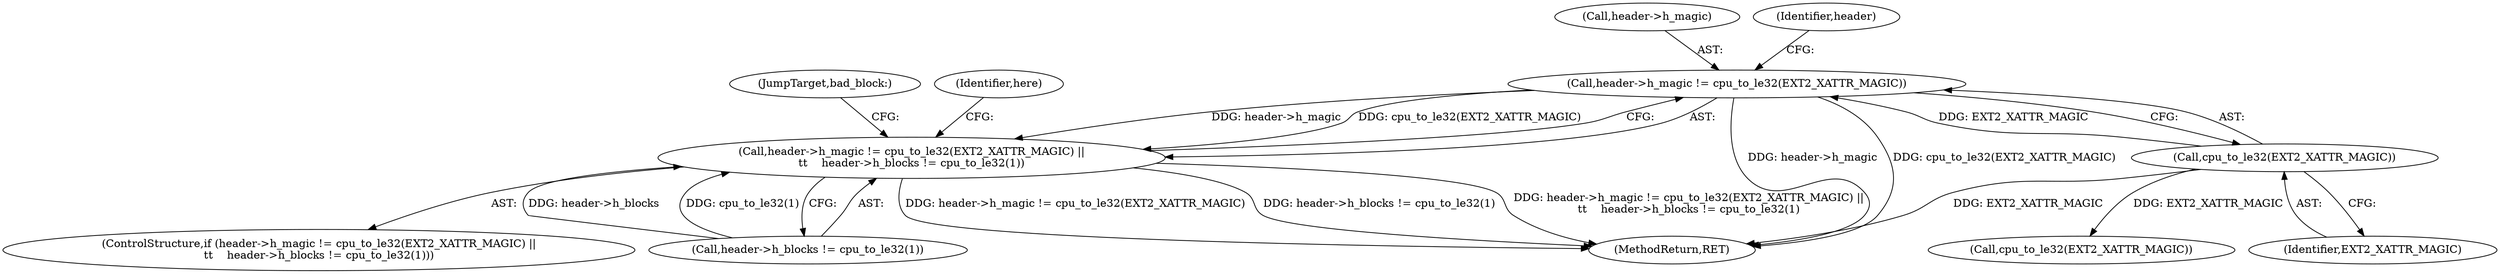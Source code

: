 digraph "0_linux_be0726d33cb8f411945884664924bed3cb8c70ee_10@pointer" {
"1000259" [label="(Call,header->h_magic != cpu_to_le32(EXT2_XATTR_MAGIC))"];
"1000263" [label="(Call,cpu_to_le32(EXT2_XATTR_MAGIC))"];
"1000258" [label="(Call,header->h_magic != cpu_to_le32(EXT2_XATTR_MAGIC) ||\n\t\t    header->h_blocks != cpu_to_le32(1))"];
"1000272" [label="(JumpTarget,bad_block:)"];
"1000260" [label="(Call,header->h_magic)"];
"1000258" [label="(Call,header->h_magic != cpu_to_le32(EXT2_XATTR_MAGIC) ||\n\t\t    header->h_blocks != cpu_to_le32(1))"];
"1000259" [label="(Call,header->h_magic != cpu_to_le32(EXT2_XATTR_MAGIC))"];
"1000267" [label="(Identifier,header)"];
"1000264" [label="(Identifier,EXT2_XATTR_MAGIC)"];
"1000265" [label="(Call,header->h_blocks != cpu_to_le32(1))"];
"1000257" [label="(ControlStructure,if (header->h_magic != cpu_to_le32(EXT2_XATTR_MAGIC) ||\n\t\t    header->h_blocks != cpu_to_le32(1)))"];
"1001019" [label="(MethodReturn,RET)"];
"1000673" [label="(Call,cpu_to_le32(EXT2_XATTR_MAGIC))"];
"1000263" [label="(Call,cpu_to_le32(EXT2_XATTR_MAGIC))"];
"1000290" [label="(Identifier,here)"];
"1000259" -> "1000258"  [label="AST: "];
"1000259" -> "1000263"  [label="CFG: "];
"1000260" -> "1000259"  [label="AST: "];
"1000263" -> "1000259"  [label="AST: "];
"1000267" -> "1000259"  [label="CFG: "];
"1000258" -> "1000259"  [label="CFG: "];
"1000259" -> "1001019"  [label="DDG: header->h_magic"];
"1000259" -> "1001019"  [label="DDG: cpu_to_le32(EXT2_XATTR_MAGIC)"];
"1000259" -> "1000258"  [label="DDG: header->h_magic"];
"1000259" -> "1000258"  [label="DDG: cpu_to_le32(EXT2_XATTR_MAGIC)"];
"1000263" -> "1000259"  [label="DDG: EXT2_XATTR_MAGIC"];
"1000263" -> "1000264"  [label="CFG: "];
"1000264" -> "1000263"  [label="AST: "];
"1000263" -> "1001019"  [label="DDG: EXT2_XATTR_MAGIC"];
"1000263" -> "1000673"  [label="DDG: EXT2_XATTR_MAGIC"];
"1000258" -> "1000257"  [label="AST: "];
"1000258" -> "1000265"  [label="CFG: "];
"1000265" -> "1000258"  [label="AST: "];
"1000272" -> "1000258"  [label="CFG: "];
"1000290" -> "1000258"  [label="CFG: "];
"1000258" -> "1001019"  [label="DDG: header->h_magic != cpu_to_le32(EXT2_XATTR_MAGIC)"];
"1000258" -> "1001019"  [label="DDG: header->h_blocks != cpu_to_le32(1)"];
"1000258" -> "1001019"  [label="DDG: header->h_magic != cpu_to_le32(EXT2_XATTR_MAGIC) ||\n\t\t    header->h_blocks != cpu_to_le32(1)"];
"1000265" -> "1000258"  [label="DDG: header->h_blocks"];
"1000265" -> "1000258"  [label="DDG: cpu_to_le32(1)"];
}
